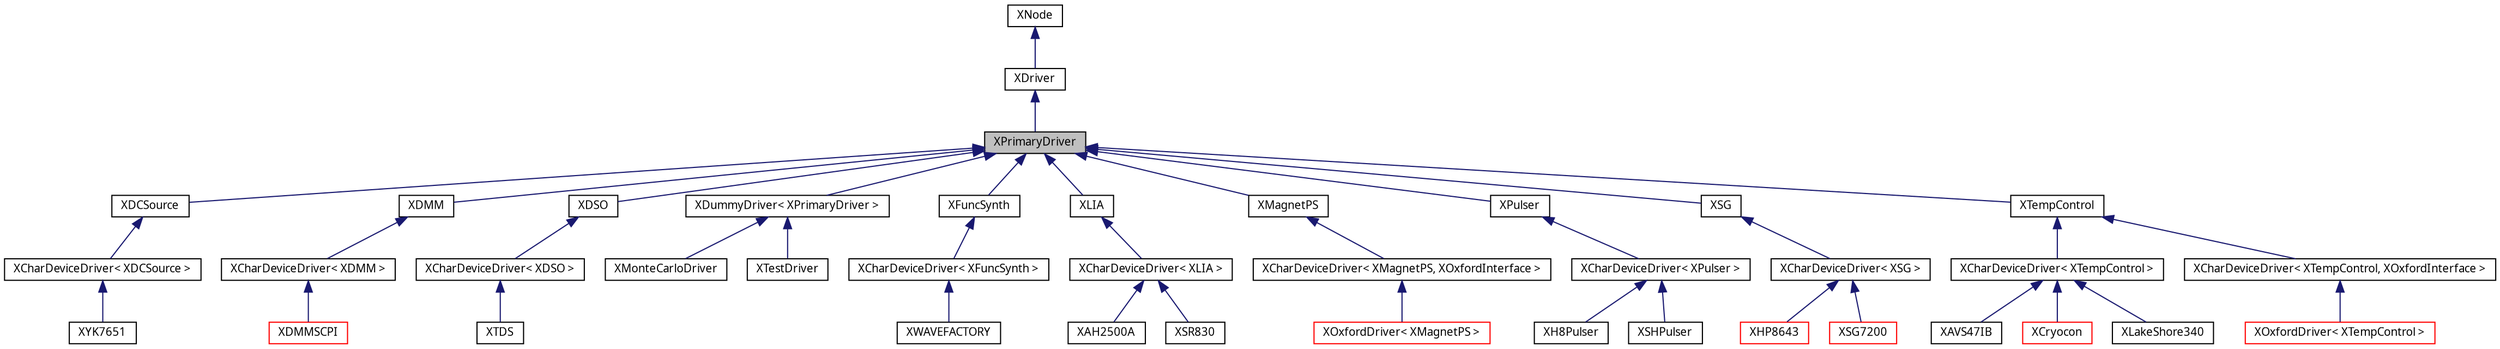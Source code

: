 digraph G
{
  edge [fontname="FreeSans.ttf",fontsize=10,labelfontname="FreeSans.ttf",labelfontsize=10];
  node [fontname="FreeSans.ttf",fontsize=10,shape=record];
  Node1 [label="XPrimaryDriver",height=0.2,width=0.4,color="black", fillcolor="grey75", style="filled" fontcolor="black"];
  Node2 -> Node1 [dir=back,color="midnightblue",fontsize=10,style="solid",fontname="FreeSans.ttf"];
  Node2 [label="XDriver",height=0.2,width=0.4,color="black", fillcolor="white", style="filled",URL="$class_x_driver.html"];
  Node3 -> Node2 [dir=back,color="midnightblue",fontsize=10,style="solid",fontname="FreeSans.ttf"];
  Node3 [label="XNode",height=0.2,width=0.4,color="black", fillcolor="white", style="filled",URL="$class_x_node.html"];
  Node1 -> Node4 [dir=back,color="midnightblue",fontsize=10,style="solid",fontname="FreeSans.ttf"];
  Node4 [label="XDCSource",height=0.2,width=0.4,color="black", fillcolor="white", style="filled",URL="$class_x_d_c_source.html"];
  Node4 -> Node5 [dir=back,color="midnightblue",fontsize=10,style="solid",fontname="FreeSans.ttf"];
  Node5 [label="XCharDeviceDriver\< XDCSource \>",height=0.2,width=0.4,color="black", fillcolor="white", style="filled",URL="$class_x_char_device_driver.html"];
  Node5 -> Node6 [dir=back,color="midnightblue",fontsize=10,style="solid",fontname="FreeSans.ttf"];
  Node6 [label="XYK7651",height=0.2,width=0.4,color="black", fillcolor="white", style="filled",URL="$class_x_y_k7651.html"];
  Node1 -> Node7 [dir=back,color="midnightblue",fontsize=10,style="solid",fontname="FreeSans.ttf"];
  Node7 [label="XDMM",height=0.2,width=0.4,color="black", fillcolor="white", style="filled",URL="$class_x_d_m_m.html"];
  Node7 -> Node8 [dir=back,color="midnightblue",fontsize=10,style="solid",fontname="FreeSans.ttf"];
  Node8 [label="XCharDeviceDriver\< XDMM \>",height=0.2,width=0.4,color="black", fillcolor="white", style="filled",URL="$class_x_char_device_driver.html"];
  Node8 -> Node9 [dir=back,color="midnightblue",fontsize=10,style="solid",fontname="FreeSans.ttf"];
  Node9 [label="XDMMSCPI",height=0.2,width=0.4,color="red", fillcolor="white", style="filled",URL="$class_x_d_m_m_s_c_p_i.html"];
  Node1 -> Node10 [dir=back,color="midnightblue",fontsize=10,style="solid",fontname="FreeSans.ttf"];
  Node10 [label="XDSO",height=0.2,width=0.4,color="black", fillcolor="white", style="filled",URL="$class_x_d_s_o.html"];
  Node10 -> Node11 [dir=back,color="midnightblue",fontsize=10,style="solid",fontname="FreeSans.ttf"];
  Node11 [label="XCharDeviceDriver\< XDSO \>",height=0.2,width=0.4,color="black", fillcolor="white", style="filled",URL="$class_x_char_device_driver.html"];
  Node11 -> Node12 [dir=back,color="midnightblue",fontsize=10,style="solid",fontname="FreeSans.ttf"];
  Node12 [label="XTDS",height=0.2,width=0.4,color="black", fillcolor="white", style="filled",URL="$class_x_t_d_s.html"];
  Node1 -> Node13 [dir=back,color="midnightblue",fontsize=10,style="solid",fontname="FreeSans.ttf"];
  Node13 [label="XDummyDriver\< XPrimaryDriver \>",height=0.2,width=0.4,color="black", fillcolor="white", style="filled",URL="$class_x_dummy_driver.html"];
  Node13 -> Node14 [dir=back,color="midnightblue",fontsize=10,style="solid",fontname="FreeSans.ttf"];
  Node14 [label="XMonteCarloDriver",height=0.2,width=0.4,color="black", fillcolor="white", style="filled",URL="$class_x_monte_carlo_driver.html"];
  Node13 -> Node15 [dir=back,color="midnightblue",fontsize=10,style="solid",fontname="FreeSans.ttf"];
  Node15 [label="XTestDriver",height=0.2,width=0.4,color="black", fillcolor="white", style="filled",URL="$class_x_test_driver.html"];
  Node1 -> Node16 [dir=back,color="midnightblue",fontsize=10,style="solid",fontname="FreeSans.ttf"];
  Node16 [label="XFuncSynth",height=0.2,width=0.4,color="black", fillcolor="white", style="filled",URL="$class_x_func_synth.html"];
  Node16 -> Node17 [dir=back,color="midnightblue",fontsize=10,style="solid",fontname="FreeSans.ttf"];
  Node17 [label="XCharDeviceDriver\< XFuncSynth \>",height=0.2,width=0.4,color="black", fillcolor="white", style="filled",URL="$class_x_char_device_driver.html"];
  Node17 -> Node18 [dir=back,color="midnightblue",fontsize=10,style="solid",fontname="FreeSans.ttf"];
  Node18 [label="XWAVEFACTORY",height=0.2,width=0.4,color="black", fillcolor="white", style="filled",URL="$class_x_w_a_v_e_f_a_c_t_o_r_y.html"];
  Node1 -> Node19 [dir=back,color="midnightblue",fontsize=10,style="solid",fontname="FreeSans.ttf"];
  Node19 [label="XLIA",height=0.2,width=0.4,color="black", fillcolor="white", style="filled",URL="$class_x_l_i_a.html"];
  Node19 -> Node20 [dir=back,color="midnightblue",fontsize=10,style="solid",fontname="FreeSans.ttf"];
  Node20 [label="XCharDeviceDriver\< XLIA \>",height=0.2,width=0.4,color="black", fillcolor="white", style="filled",URL="$class_x_char_device_driver.html"];
  Node20 -> Node21 [dir=back,color="midnightblue",fontsize=10,style="solid",fontname="FreeSans.ttf"];
  Node21 [label="XAH2500A",height=0.2,width=0.4,color="black", fillcolor="white", style="filled",URL="$class_x_a_h2500_a.html"];
  Node20 -> Node22 [dir=back,color="midnightblue",fontsize=10,style="solid",fontname="FreeSans.ttf"];
  Node22 [label="XSR830",height=0.2,width=0.4,color="black", fillcolor="white", style="filled",URL="$class_x_s_r830.html"];
  Node1 -> Node23 [dir=back,color="midnightblue",fontsize=10,style="solid",fontname="FreeSans.ttf"];
  Node23 [label="XMagnetPS",height=0.2,width=0.4,color="black", fillcolor="white", style="filled",URL="$class_x_magnet_p_s.html"];
  Node23 -> Node24 [dir=back,color="midnightblue",fontsize=10,style="solid",fontname="FreeSans.ttf"];
  Node24 [label="XCharDeviceDriver\< XMagnetPS, XOxfordInterface \>",height=0.2,width=0.4,color="black", fillcolor="white", style="filled",URL="$class_x_char_device_driver.html"];
  Node24 -> Node25 [dir=back,color="midnightblue",fontsize=10,style="solid",fontname="FreeSans.ttf"];
  Node25 [label="XOxfordDriver\< XMagnetPS \>",height=0.2,width=0.4,color="red", fillcolor="white", style="filled",URL="$class_x_oxford_driver.html"];
  Node1 -> Node26 [dir=back,color="midnightblue",fontsize=10,style="solid",fontname="FreeSans.ttf"];
  Node26 [label="XPulser",height=0.2,width=0.4,color="black", fillcolor="white", style="filled",URL="$class_x_pulser.html"];
  Node26 -> Node27 [dir=back,color="midnightblue",fontsize=10,style="solid",fontname="FreeSans.ttf"];
  Node27 [label="XCharDeviceDriver\< XPulser \>",height=0.2,width=0.4,color="black", fillcolor="white", style="filled",URL="$class_x_char_device_driver.html"];
  Node27 -> Node28 [dir=back,color="midnightblue",fontsize=10,style="solid",fontname="FreeSans.ttf"];
  Node28 [label="XH8Pulser",height=0.2,width=0.4,color="black", fillcolor="white", style="filled",URL="$class_x_h8_pulser.html"];
  Node27 -> Node29 [dir=back,color="midnightblue",fontsize=10,style="solid",fontname="FreeSans.ttf"];
  Node29 [label="XSHPulser",height=0.2,width=0.4,color="black", fillcolor="white", style="filled",URL="$class_x_s_h_pulser.html"];
  Node1 -> Node30 [dir=back,color="midnightblue",fontsize=10,style="solid",fontname="FreeSans.ttf"];
  Node30 [label="XSG",height=0.2,width=0.4,color="black", fillcolor="white", style="filled",URL="$class_x_s_g.html"];
  Node30 -> Node31 [dir=back,color="midnightblue",fontsize=10,style="solid",fontname="FreeSans.ttf"];
  Node31 [label="XCharDeviceDriver\< XSG \>",height=0.2,width=0.4,color="black", fillcolor="white", style="filled",URL="$class_x_char_device_driver.html"];
  Node31 -> Node32 [dir=back,color="midnightblue",fontsize=10,style="solid",fontname="FreeSans.ttf"];
  Node32 [label="XHP8643",height=0.2,width=0.4,color="red", fillcolor="white", style="filled",URL="$class_x_h_p8643.html"];
  Node31 -> Node33 [dir=back,color="midnightblue",fontsize=10,style="solid",fontname="FreeSans.ttf"];
  Node33 [label="XSG7200",height=0.2,width=0.4,color="red", fillcolor="white", style="filled",URL="$class_x_s_g7200.html"];
  Node1 -> Node34 [dir=back,color="midnightblue",fontsize=10,style="solid",fontname="FreeSans.ttf"];
  Node34 [label="XTempControl",height=0.2,width=0.4,color="black", fillcolor="white", style="filled",URL="$class_x_temp_control.html"];
  Node34 -> Node35 [dir=back,color="midnightblue",fontsize=10,style="solid",fontname="FreeSans.ttf"];
  Node35 [label="XCharDeviceDriver\< XTempControl \>",height=0.2,width=0.4,color="black", fillcolor="white", style="filled",URL="$class_x_char_device_driver.html"];
  Node35 -> Node36 [dir=back,color="midnightblue",fontsize=10,style="solid",fontname="FreeSans.ttf"];
  Node36 [label="XAVS47IB",height=0.2,width=0.4,color="black", fillcolor="white", style="filled",URL="$class_x_a_v_s47_i_b.html"];
  Node35 -> Node37 [dir=back,color="midnightblue",fontsize=10,style="solid",fontname="FreeSans.ttf"];
  Node37 [label="XCryocon",height=0.2,width=0.4,color="red", fillcolor="white", style="filled",URL="$class_x_cryocon.html"];
  Node35 -> Node38 [dir=back,color="midnightblue",fontsize=10,style="solid",fontname="FreeSans.ttf"];
  Node38 [label="XLakeShore340",height=0.2,width=0.4,color="black", fillcolor="white", style="filled",URL="$class_x_lake_shore340.html"];
  Node34 -> Node39 [dir=back,color="midnightblue",fontsize=10,style="solid",fontname="FreeSans.ttf"];
  Node39 [label="XCharDeviceDriver\< XTempControl, XOxfordInterface \>",height=0.2,width=0.4,color="black", fillcolor="white", style="filled",URL="$class_x_char_device_driver.html"];
  Node39 -> Node40 [dir=back,color="midnightblue",fontsize=10,style="solid",fontname="FreeSans.ttf"];
  Node40 [label="XOxfordDriver\< XTempControl \>",height=0.2,width=0.4,color="red", fillcolor="white", style="filled",URL="$class_x_oxford_driver.html"];
}
